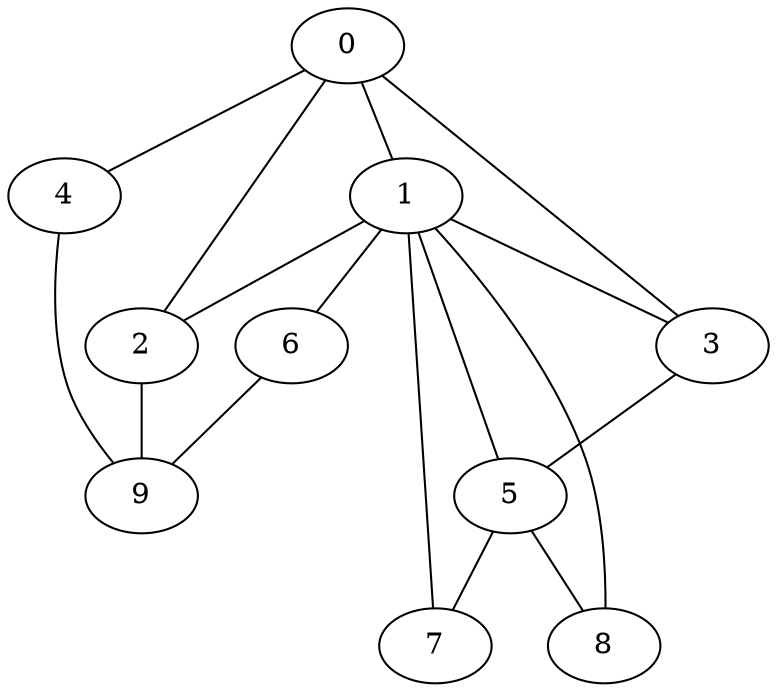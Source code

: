 
graph graphname {
    0 -- 1
0 -- 2
0 -- 3
0 -- 4
1 -- 8
1 -- 5
1 -- 6
1 -- 7
1 -- 2
1 -- 3
2 -- 9
3 -- 5
4 -- 9
5 -- 7
5 -- 8
6 -- 9

}
